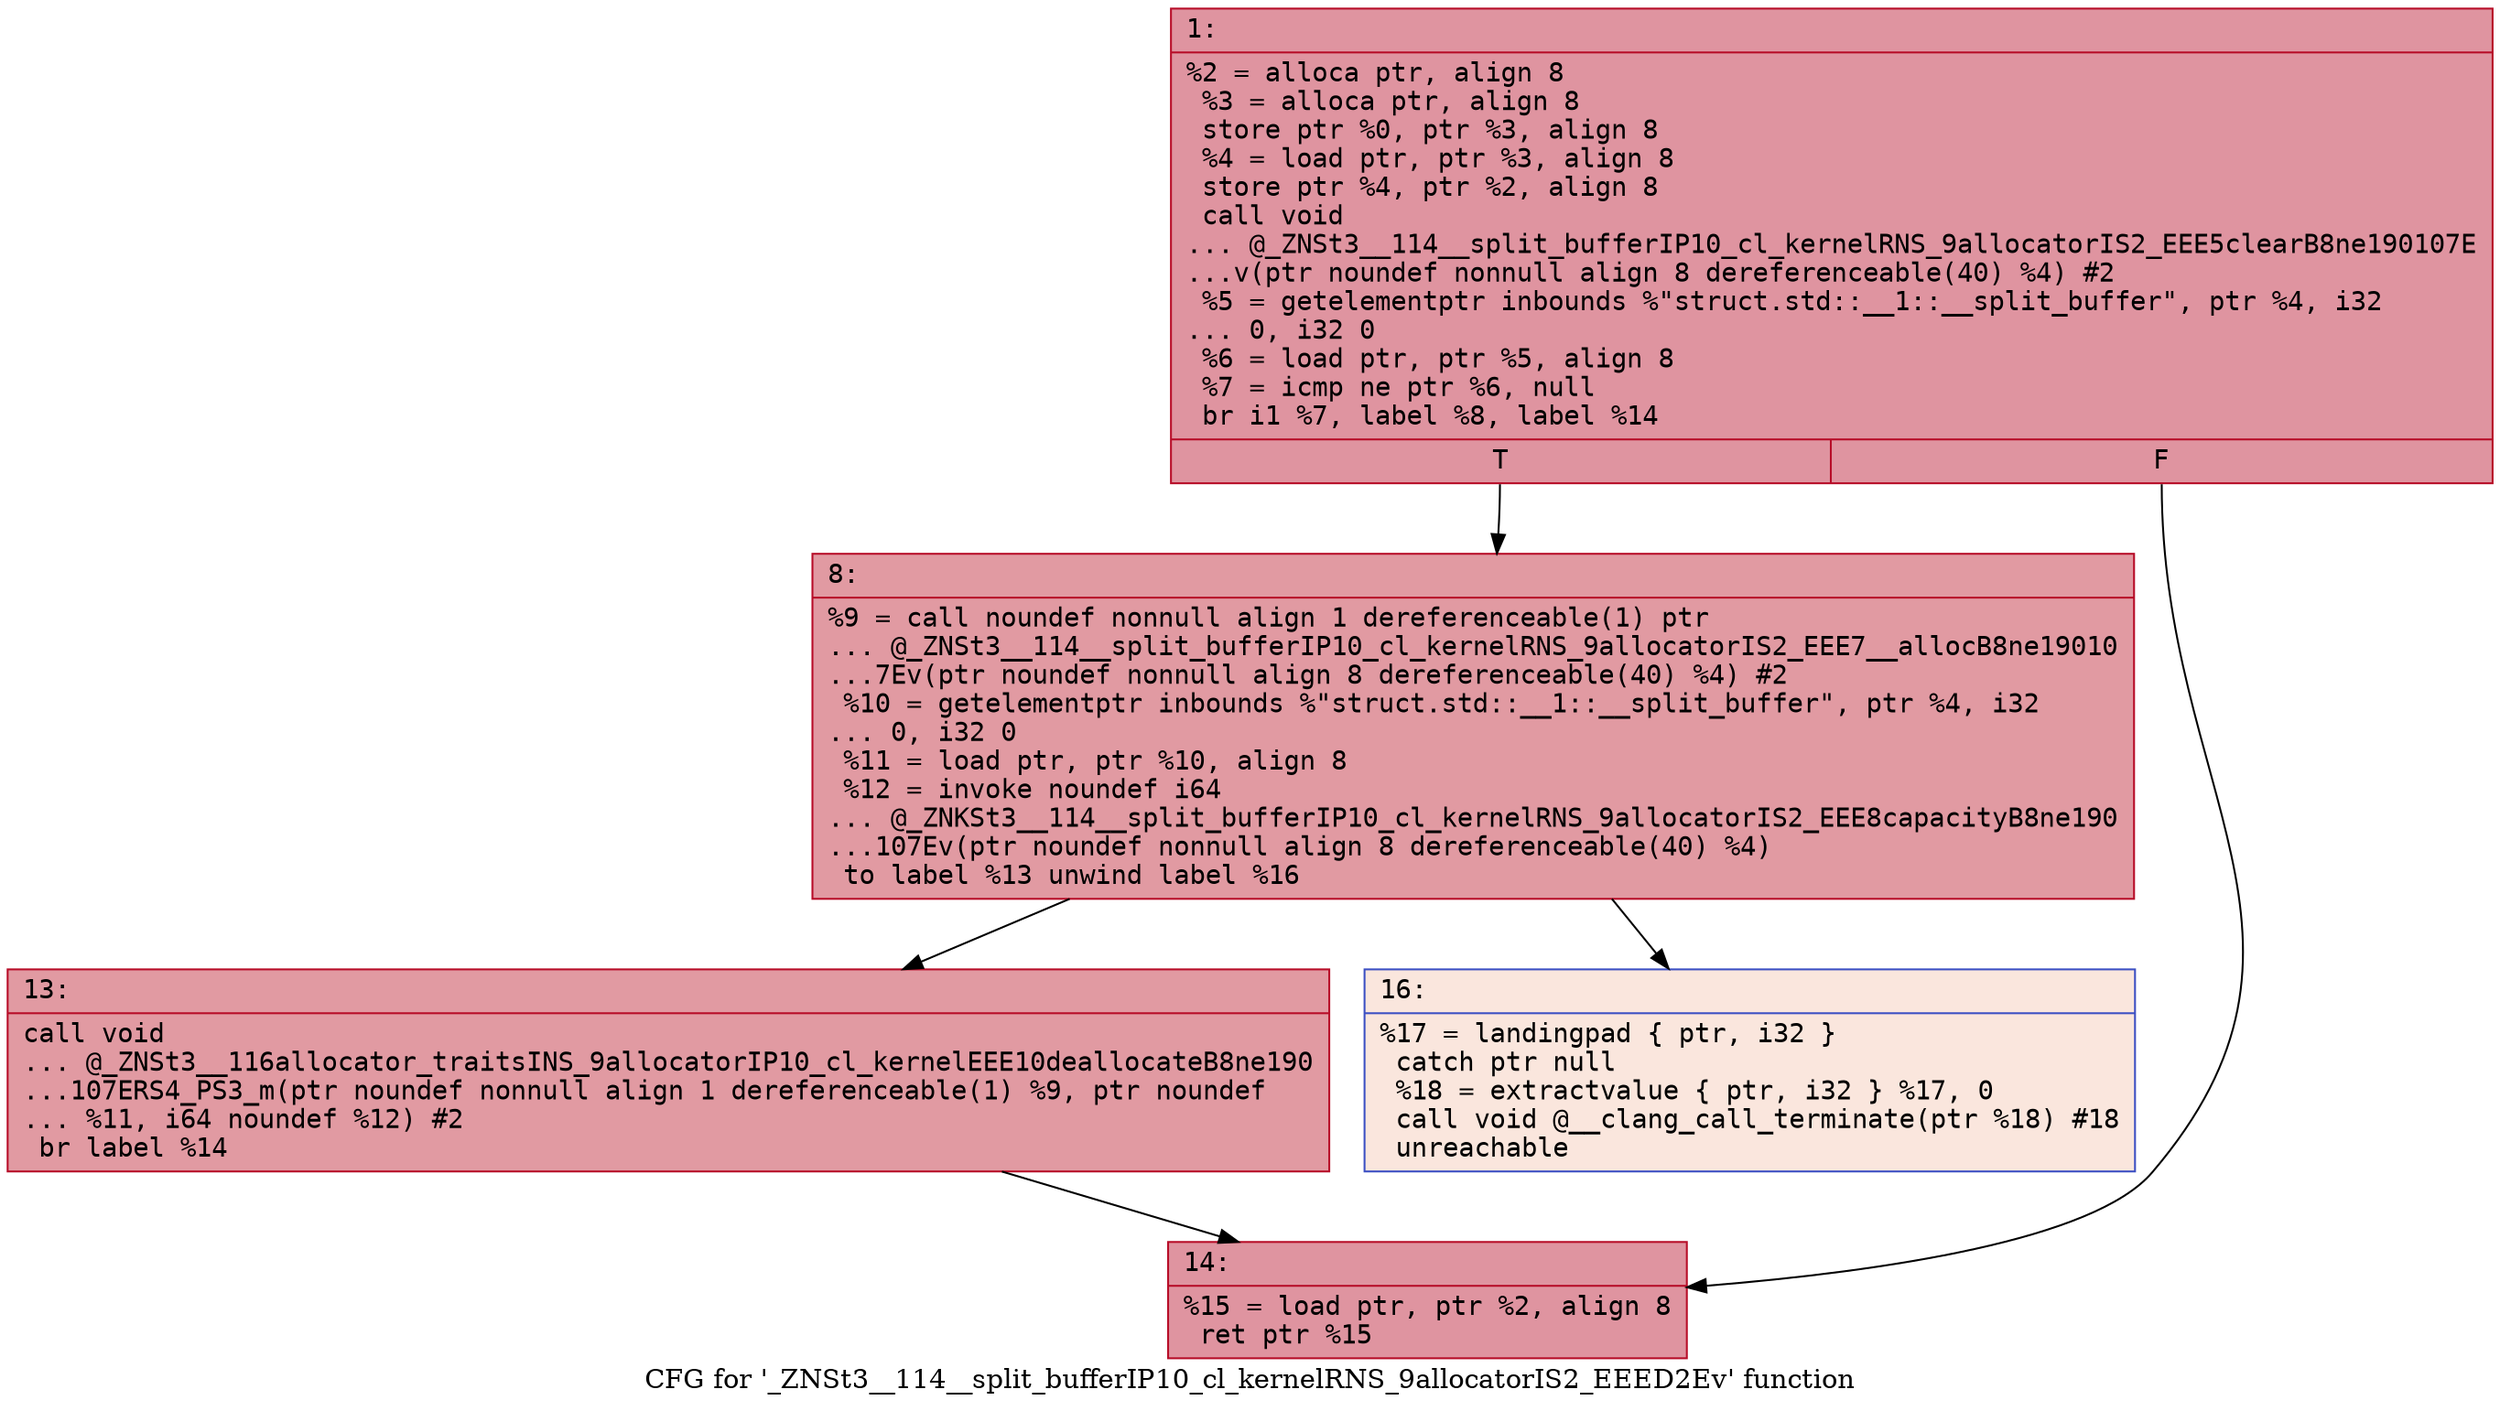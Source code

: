 digraph "CFG for '_ZNSt3__114__split_bufferIP10_cl_kernelRNS_9allocatorIS2_EEED2Ev' function" {
	label="CFG for '_ZNSt3__114__split_bufferIP10_cl_kernelRNS_9allocatorIS2_EEED2Ev' function";

	Node0x6000005c19a0 [shape=record,color="#b70d28ff", style=filled, fillcolor="#b70d2870" fontname="Courier",label="{1:\l|  %2 = alloca ptr, align 8\l  %3 = alloca ptr, align 8\l  store ptr %0, ptr %3, align 8\l  %4 = load ptr, ptr %3, align 8\l  store ptr %4, ptr %2, align 8\l  call void\l... @_ZNSt3__114__split_bufferIP10_cl_kernelRNS_9allocatorIS2_EEE5clearB8ne190107E\l...v(ptr noundef nonnull align 8 dereferenceable(40) %4) #2\l  %5 = getelementptr inbounds %\"struct.std::__1::__split_buffer\", ptr %4, i32\l... 0, i32 0\l  %6 = load ptr, ptr %5, align 8\l  %7 = icmp ne ptr %6, null\l  br i1 %7, label %8, label %14\l|{<s0>T|<s1>F}}"];
	Node0x6000005c19a0:s0 -> Node0x6000005c19f0[tooltip="1 -> 8\nProbability 62.50%" ];
	Node0x6000005c19a0:s1 -> Node0x6000005c1a90[tooltip="1 -> 14\nProbability 37.50%" ];
	Node0x6000005c19f0 [shape=record,color="#b70d28ff", style=filled, fillcolor="#bb1b2c70" fontname="Courier",label="{8:\l|  %9 = call noundef nonnull align 1 dereferenceable(1) ptr\l... @_ZNSt3__114__split_bufferIP10_cl_kernelRNS_9allocatorIS2_EEE7__allocB8ne19010\l...7Ev(ptr noundef nonnull align 8 dereferenceable(40) %4) #2\l  %10 = getelementptr inbounds %\"struct.std::__1::__split_buffer\", ptr %4, i32\l... 0, i32 0\l  %11 = load ptr, ptr %10, align 8\l  %12 = invoke noundef i64\l... @_ZNKSt3__114__split_bufferIP10_cl_kernelRNS_9allocatorIS2_EEE8capacityB8ne190\l...107Ev(ptr noundef nonnull align 8 dereferenceable(40) %4)\l          to label %13 unwind label %16\l}"];
	Node0x6000005c19f0 -> Node0x6000005c1a40[tooltip="8 -> 13\nProbability 100.00%" ];
	Node0x6000005c19f0 -> Node0x6000005c1ae0[tooltip="8 -> 16\nProbability 0.00%" ];
	Node0x6000005c1a40 [shape=record,color="#b70d28ff", style=filled, fillcolor="#bb1b2c70" fontname="Courier",label="{13:\l|  call void\l... @_ZNSt3__116allocator_traitsINS_9allocatorIP10_cl_kernelEEE10deallocateB8ne190\l...107ERS4_PS3_m(ptr noundef nonnull align 1 dereferenceable(1) %9, ptr noundef\l... %11, i64 noundef %12) #2\l  br label %14\l}"];
	Node0x6000005c1a40 -> Node0x6000005c1a90[tooltip="13 -> 14\nProbability 100.00%" ];
	Node0x6000005c1a90 [shape=record,color="#b70d28ff", style=filled, fillcolor="#b70d2870" fontname="Courier",label="{14:\l|  %15 = load ptr, ptr %2, align 8\l  ret ptr %15\l}"];
	Node0x6000005c1ae0 [shape=record,color="#3d50c3ff", style=filled, fillcolor="#f3c7b170" fontname="Courier",label="{16:\l|  %17 = landingpad \{ ptr, i32 \}\l          catch ptr null\l  %18 = extractvalue \{ ptr, i32 \} %17, 0\l  call void @__clang_call_terminate(ptr %18) #18\l  unreachable\l}"];
}
